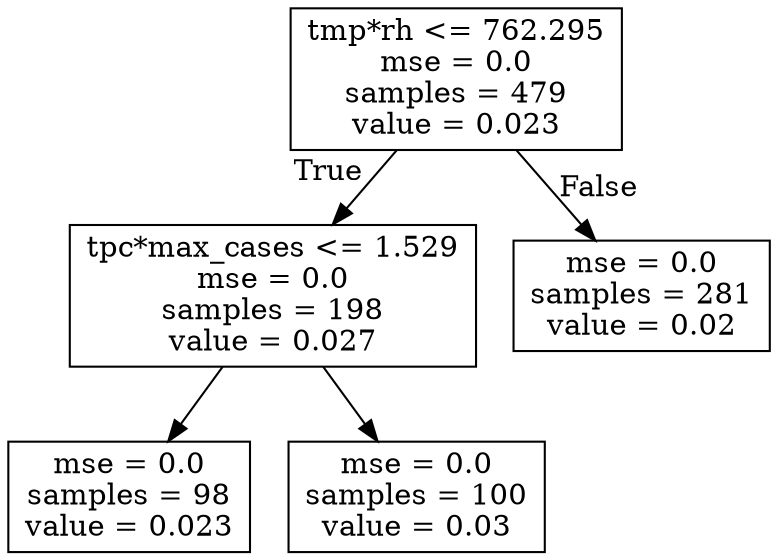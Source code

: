 digraph Tree {
node [shape=box] ;
0 [label="tmp*rh <= 762.295\nmse = 0.0\nsamples = 479\nvalue = 0.023"] ;
1 [label="tpc*max_cases <= 1.529\nmse = 0.0\nsamples = 198\nvalue = 0.027"] ;
0 -> 1 [labeldistance=2.5, labelangle=45, headlabel="True"] ;
2 [label="mse = 0.0\nsamples = 98\nvalue = 0.023"] ;
1 -> 2 ;
3 [label="mse = 0.0\nsamples = 100\nvalue = 0.03"] ;
1 -> 3 ;
4 [label="mse = 0.0\nsamples = 281\nvalue = 0.02"] ;
0 -> 4 [labeldistance=2.5, labelangle=-45, headlabel="False"] ;
}